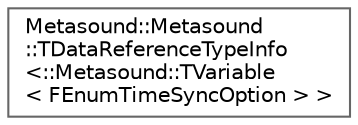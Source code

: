digraph "Graphical Class Hierarchy"
{
 // INTERACTIVE_SVG=YES
 // LATEX_PDF_SIZE
  bgcolor="transparent";
  edge [fontname=Helvetica,fontsize=10,labelfontname=Helvetica,labelfontsize=10];
  node [fontname=Helvetica,fontsize=10,shape=box,height=0.2,width=0.4];
  rankdir="LR";
  Node0 [id="Node000000",label="Metasound::Metasound\l::TDataReferenceTypeInfo\l\<::Metasound::TVariable\l\< FEnumTimeSyncOption \> \>",height=0.2,width=0.4,color="grey40", fillcolor="white", style="filled",URL="$d9/d3f/structMetasound_1_1_1_1Metasound_1_1TDataReferenceTypeInfo_3_1_1Metasound_1_1TVariable_3_01FEnumTimeSyncOption_01_4_01_4.html",tooltip=" "];
}
